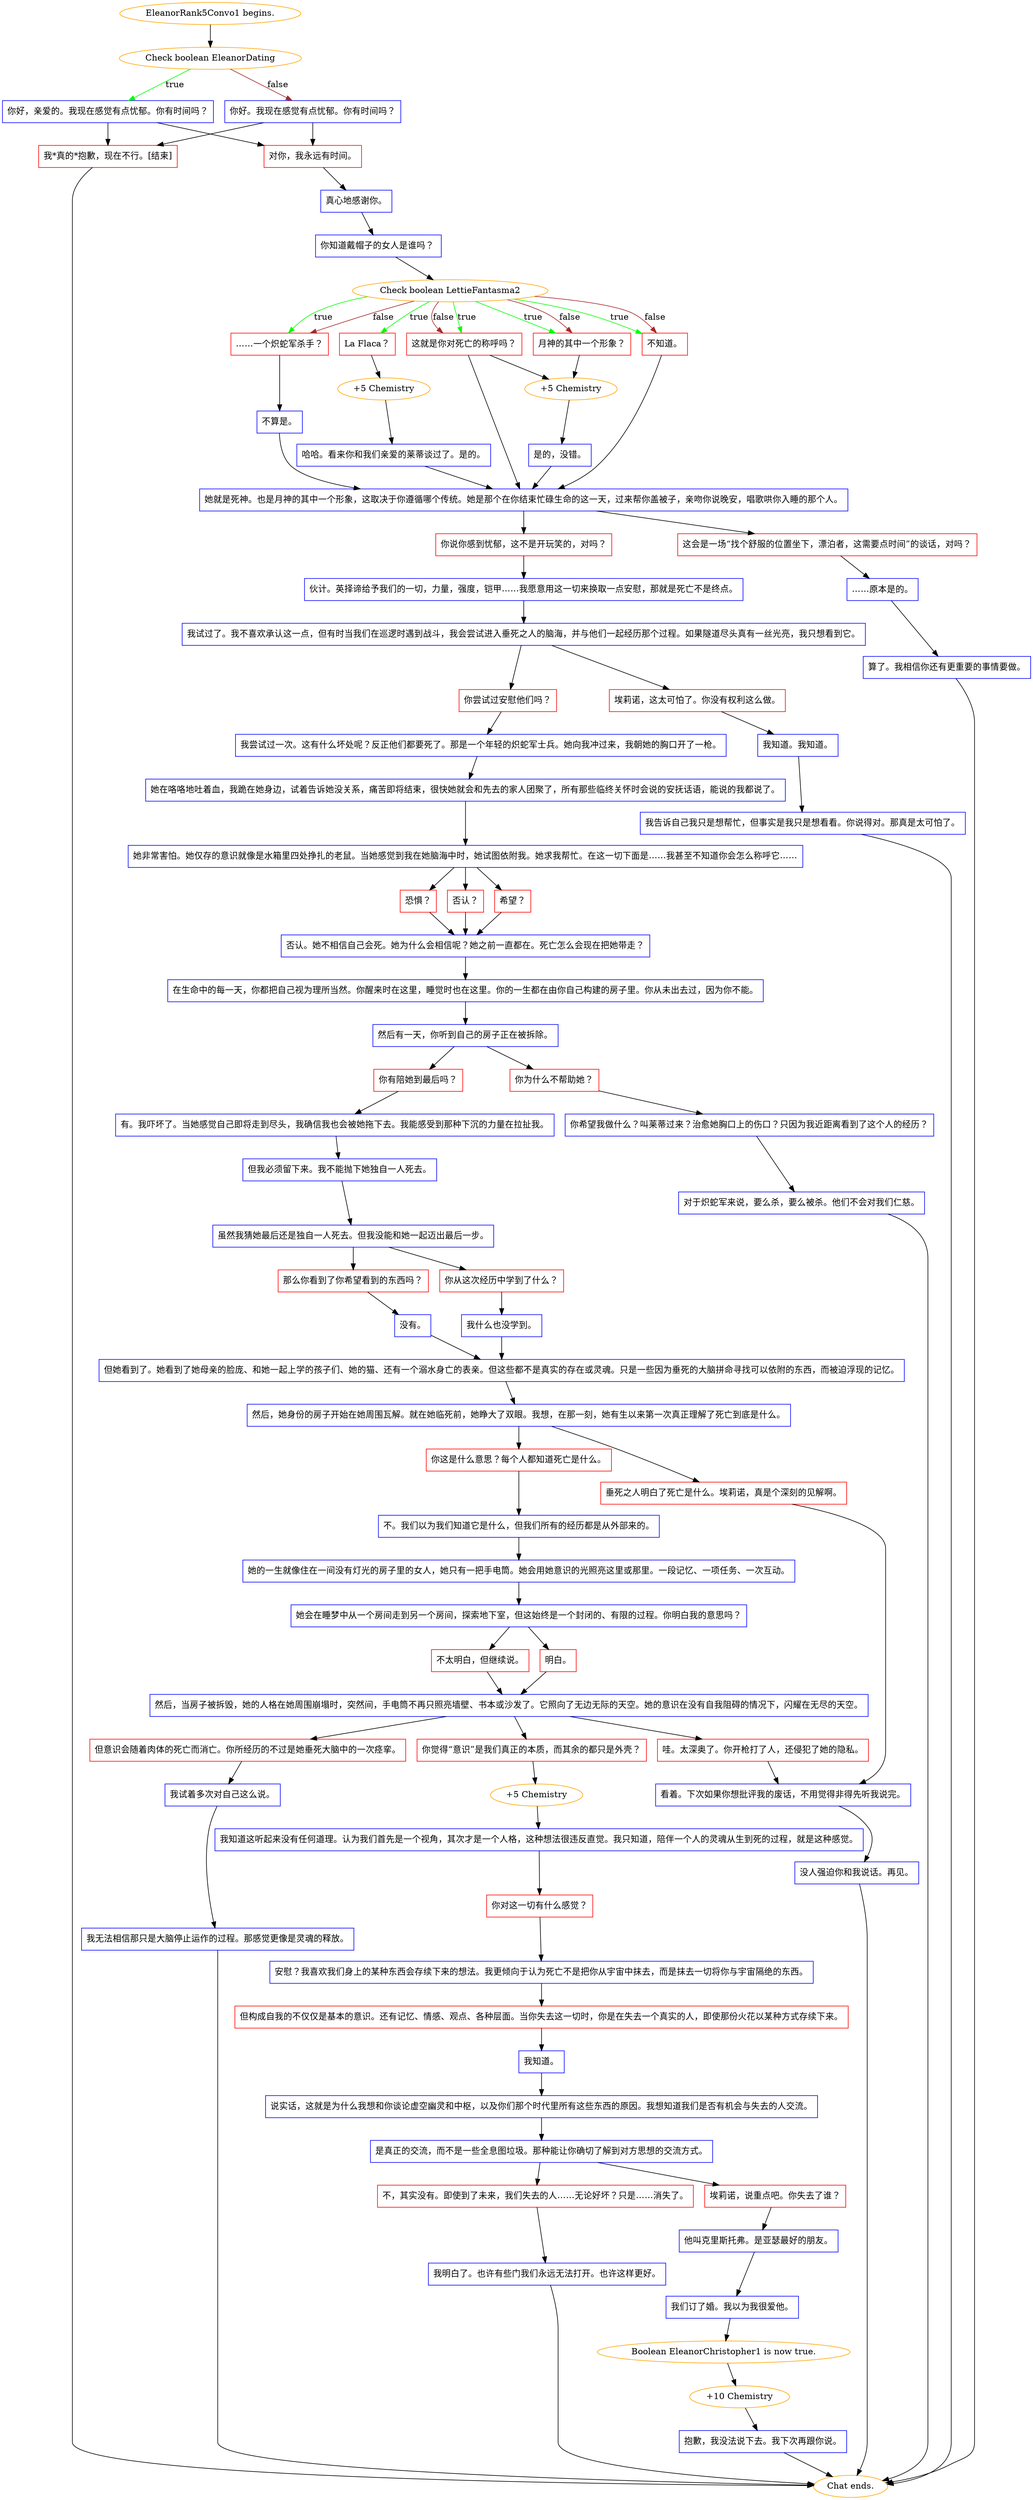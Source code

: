 digraph {
	"EleanorRank5Convo1 begins." [color=orange];
		"EleanorRank5Convo1 begins." -> j3246599705;
	j3246599705 [label="Check boolean EleanorDating",color=orange];
		j3246599705 -> j1856002033 [label=true,color=green];
		j3246599705 -> j1028443664 [label=false,color=brown];
	j1856002033 [label="你好，亲爱的。我现在感觉有点忧郁。你有时间吗？",shape=box,color=blue];
		j1856002033 -> j143434333;
		j1856002033 -> j2818964520;
	j1028443664 [label="你好。我现在感觉有点忧郁。你有时间吗？",shape=box,color=blue];
		j1028443664 -> j143434333;
		j1028443664 -> j2818964520;
	j143434333 [label="对你，我永远有时间。",shape=box,color=red];
		j143434333 -> j2253275395;
	j2818964520 [label="我*真的*抱歉，现在不行。[结束]",shape=box,color=red];
		j2818964520 -> "Chat ends.";
	j2253275395 [label="真心地感谢你。",shape=box,color=blue];
		j2253275395 -> j360054807;
	"Chat ends." [color=orange];
	j360054807 [label="你知道戴帽子的女人是谁吗？ ",shape=box,color=blue];
		j360054807 -> j3515344630;
	j3515344630 [label="Check boolean LettieFantasma2",color=orange];
		j3515344630 -> j793728841 [label=true,color=green];
		j3515344630 -> j1399012289 [label=true,color=green];
		j3515344630 -> j2592282479 [label=true,color=green];
		j3515344630 -> j2751166810 [label=true,color=green];
		j3515344630 -> j2126181457 [label=true,color=green];
		j3515344630 -> j1399012289 [label=false,color=brown];
		j3515344630 -> j2592282479 [label=false,color=brown];
		j3515344630 -> j2751166810 [label=false,color=brown];
		j3515344630 -> j2126181457 [label=false,color=brown];
	j793728841 [label="La Flaca？",shape=box,color=red];
		j793728841 -> j3823793718;
	j1399012289 [label="……一个炽蛇军杀手？",shape=box,color=red];
		j1399012289 -> j2620568915;
	j2592282479 [label="月神的其中一个形象？",shape=box,color=red];
		j2592282479 -> j2662702080;
	j2751166810 [label="这就是你对死亡的称呼吗？",shape=box,color=red];
		j2751166810 -> j2662702080;
		j2751166810 -> j4198753730;
	j2126181457 [label="不知道。",shape=box,color=red];
		j2126181457 -> j4198753730;
	j3823793718 [label="+5 Chemistry",color=orange];
		j3823793718 -> j2214202238;
	j2620568915 [label="不算是。",shape=box,color=blue];
		j2620568915 -> j4198753730;
	j2662702080 [label="+5 Chemistry",color=orange];
		j2662702080 -> j106171435;
	j4198753730 [label="她就是死神。也是月神的其中一个形象，这取决于你遵循哪个传统。她是那个在你结束忙碌生命的这一天，过来帮你盖被子，亲吻你说晚安，唱歌哄你入睡的那个人。",shape=box,color=blue];
		j4198753730 -> j602711559;
		j4198753730 -> j3194250072;
	j2214202238 [label="哈哈。看来你和我们亲爱的莱蒂谈过了。是的。",shape=box,color=blue];
		j2214202238 -> j4198753730;
	j106171435 [label="是的，没错。",shape=box,color=blue];
		j106171435 -> j4198753730;
	j602711559 [label="你说你感到忧郁，这不是开玩笑的，对吗？",shape=box,color=red];
		j602711559 -> j1407634670;
	j3194250072 [label="这会是一场“找个舒服的位置坐下，漂泊者，这需要点时间”的谈话，对吗？",shape=box,color=red];
		j3194250072 -> j3756978771;
	j1407634670 [label="伙计。英择谛给予我们的一切，力量，强度，铠甲……我愿意用这一切来换取一点安慰，那就是死亡不是终点。",shape=box,color=blue];
		j1407634670 -> j2413469763;
	j3756978771 [label="……原本是的。",shape=box,color=blue];
		j3756978771 -> j4126015766;
	j2413469763 [label="我试过了。我不喜欢承认这一点，但有时当我们在巡逻时遇到战斗，我会尝试进入垂死之人的脑海，并与他们一起经历那个过程。如果隧道尽头真有一丝光亮，我只想看到它。",shape=box,color=blue];
		j2413469763 -> j2498850307;
		j2413469763 -> j1062234966;
	j4126015766 [label="算了。我相信你还有更重要的事情要做。",shape=box,color=blue];
		j4126015766 -> "Chat ends.";
	j2498850307 [label="埃莉诺，这太可怕了。你没有权利这么做。",shape=box,color=red];
		j2498850307 -> j501173162;
	j1062234966 [label="你尝试过安慰他们吗？",shape=box,color=red];
		j1062234966 -> j3234134379;
	j501173162 [label="我知道。我知道。",shape=box,color=blue];
		j501173162 -> j3123152429;
	j3234134379 [label="我尝试过一次。这有什么坏处呢？反正他们都要死了。那是一个年轻的炽蛇军士兵。她向我冲过来，我朝她的胸口开了一枪。",shape=box,color=blue];
		j3234134379 -> j753829889;
	j3123152429 [label="我告诉自己我只是想帮忙，但事实是我只是想看看。你说得对。那真是太可怕了。",shape=box,color=blue];
		j3123152429 -> "Chat ends.";
	j753829889 [label="她在咯咯地吐着血，我跪在她身边，试着告诉她没关系，痛苦即将结束，很快她就会和先去的家人团聚了，所有那些临终关怀时会说的安抚话语，能说的我都说了。",shape=box,color=blue];
		j753829889 -> j1906700543;
	j1906700543 [label="她非常害怕。她仅存的意识就像是水箱里四处挣扎的老鼠。当她感觉到我在她脑海中时，她试图依附我。她求我帮忙。在这一切下面是……我甚至不知道你会怎么称呼它……",shape=box,color=blue];
		j1906700543 -> j561752388;
		j1906700543 -> j3902886769;
		j1906700543 -> j2321826536;
	j561752388 [label="希望？",shape=box,color=red];
		j561752388 -> j1880510131;
	j3902886769 [label="恐惧？",shape=box,color=red];
		j3902886769 -> j1880510131;
	j2321826536 [label="否认？",shape=box,color=red];
		j2321826536 -> j1880510131;
	j1880510131 [label="否认。她不相信自己会死。她为什么会相信呢？她之前一直都在。死亡怎么会现在把她带走？",shape=box,color=blue];
		j1880510131 -> j370236900;
	j370236900 [label="在生命中的每一天，你都把自己视为理所当然。你醒来时在这里，睡觉时也在这里。你的一生都在由你自己构建的房子里。你从未出去过，因为你不能。",shape=box,color=blue];
		j370236900 -> j436219858;
	j436219858 [label="然后有一天，你听到自己的房子正在被拆除。",shape=box,color=blue];
		j436219858 -> j2745198256;
		j436219858 -> j2000158341;
	j2745198256 [label="你为什么不帮助她？",shape=box,color=red];
		j2745198256 -> j2037273548;
	j2000158341 [label="你有陪她到最后吗？",shape=box,color=red];
		j2000158341 -> j228429800;
	j2037273548 [label="你希望我做什么？叫莱蒂过来？治愈她胸口上的伤口？只因为我近距离看到了这个人的经历？",shape=box,color=blue];
		j2037273548 -> j366196009;
	j228429800 [label="有。我吓坏了。当她感觉自己即将走到尽头，我确信我也会被她拖下去。我能感受到那种下沉的力量在拉扯我。",shape=box,color=blue];
		j228429800 -> j2868292030;
	j366196009 [label="对于炽蛇军来说，要么杀，要么被杀。他们不会对我们仁慈。",shape=box,color=blue];
		j366196009 -> "Chat ends.";
	j2868292030 [label="但我必须留下来。我不能抛下她独自一人死去。",shape=box,color=blue];
		j2868292030 -> j75854987;
	j75854987 [label="虽然我猜她最后还是独自一人死去。但我没能和她一起迈出最后一步。",shape=box,color=blue];
		j75854987 -> j3589083960;
		j75854987 -> j2788668462;
	j3589083960 [label="你从这次经历中学到了什么？",shape=box,color=red];
		j3589083960 -> j1945071063;
	j2788668462 [label="那么你看到了你希望看到的东西吗？",shape=box,color=red];
		j2788668462 -> j4259715084;
	j1945071063 [label="我什么也没学到。",shape=box,color=blue];
		j1945071063 -> j2848803611;
	j4259715084 [label="没有。",shape=box,color=blue];
		j4259715084 -> j2848803611;
	j2848803611 [label="但她看到了。她看到了她母亲的脸庞、和她一起上学的孩子们、她的猫、还有一个溺水身亡的表亲。但这些都不是真实的存在或灵魂。只是一些因为垂死的大脑拼命寻找可以依附的东西，而被迫浮现的记忆。",shape=box,color=blue];
		j2848803611 -> j3074970356;
	j3074970356 [label="然后，她身份的房子开始在她周围瓦解。就在她临死前，她睁大了双眼。我想，在那一刻，她有生以来第一次真正理解了死亡到底是什么。",shape=box,color=blue];
		j3074970356 -> j866502130;
		j3074970356 -> j1017093072;
	j866502130 [label="垂死之人明白了死亡是什么。埃莉诺，真是个深刻的见解啊。",shape=box,color=red];
		j866502130 -> j285946777;
	j1017093072 [label="你这是什么意思？每个人都知道死亡是什么。",shape=box,color=red];
		j1017093072 -> j4111611210;
	j285946777 [label="看着。下次如果你想批评我的废话，不用觉得非得先听我说完。",shape=box,color=blue];
		j285946777 -> j1092968975;
	j4111611210 [label="不。我们以为我们知道它是什么，但我们所有的经历都是从外部来的。",shape=box,color=blue];
		j4111611210 -> j2246333590;
	j1092968975 [label="没人强迫你和我说话。再见。",shape=box,color=blue];
		j1092968975 -> "Chat ends.";
	j2246333590 [label="她的一生就像住在一间没有灯光的房子里的女人，她只有一把手电筒。她会用她意识的光照亮这里或那里。一段记忆、一项任务、一次互动。",shape=box,color=blue];
		j2246333590 -> j3192815827;
	j3192815827 [label="她会在睡梦中从一个房间走到另一个房间，探索地下室，但这始终是一个封闭的、有限的过程。你明白我的意思吗？",shape=box,color=blue];
		j3192815827 -> j1584625529;
		j3192815827 -> j3429562835;
	j1584625529 [label="不太明白，但继续说。",shape=box,color=red];
		j1584625529 -> j4294916317;
	j3429562835 [label="明白。",shape=box,color=red];
		j3429562835 -> j4294916317;
	j4294916317 [label="然后，当房子被拆毁，她的人格在她周围崩塌时，突然间，手电筒不再只照亮墙壁、书本或沙发了。它照向了无边无际的天空。她的意识在没有自我阻碍的情况下，闪耀在无尽的天空。",shape=box,color=blue];
		j4294916317 -> j3001063541;
		j4294916317 -> j1613913922;
		j4294916317 -> j1907801209;
	j3001063541 [label="但意识会随着肉体的死亡而消亡。你所经历的不过是她垂死大脑中的一次痉挛。",shape=box,color=red];
		j3001063541 -> j3080426241;
	j1613913922 [label="你觉得“意识”是我们真正的本质，而其余的都只是外壳？",shape=box,color=red];
		j1613913922 -> j971791881;
	j1907801209 [label="哇。太深奥了。你开枪打了人，还侵犯了她的隐私。",shape=box,color=red];
		j1907801209 -> j285946777;
	j3080426241 [label="我试着多次对自己这么说。",shape=box,color=blue];
		j3080426241 -> j3701254248;
	j971791881 [label="+5 Chemistry",color=orange];
		j971791881 -> j2094268440;
	j3701254248 [label="我无法相信那只是大脑停止运作的过程。那感觉更像是灵魂的释放。",shape=box,color=blue];
		j3701254248 -> "Chat ends.";
	j2094268440 [label="我知道这听起来没有任何道理。认为我们首先是一个视角，其次才是一个人格，这种想法很违反直觉。我只知道，陪伴一个人的灵魂从生到死的过程，就是这种感觉。",shape=box,color=blue];
		j2094268440 -> j2046079348;
	j2046079348 [label="你对这一切有什么感觉？",shape=box,color=red];
		j2046079348 -> j525671727;
	j525671727 [label="安慰？我喜欢我们身上的某种东西会存续下来的想法。我更倾向于认为死亡不是把你从宇宙中抹去，而是抹去一切将你与宇宙隔绝的东西。",shape=box,color=blue];
		j525671727 -> j1076966315;
	j1076966315 [label="但构成自我的不仅仅是基本的意识。还有记忆、情感、观点、各种层面。当你失去这一切时，你是在失去一个真实的人，即使那份火花以某种方式存续下来。",shape=box,color=red];
		j1076966315 -> j2916343447;
	j2916343447 [label="我知道。",shape=box,color=blue];
		j2916343447 -> j3236024304;
	j3236024304 [label="说实话，这就是为什么我想和你谈论虚空幽灵和中枢，以及你们那个时代里所有这些东西的原因。我想知道我们是否有机会与失去的人交流。",shape=box,color=blue];
		j3236024304 -> j2085343577;
	j2085343577 [label="是真正的交流，而不是一些全息图垃圾。那种能让你确切了解到对方思想的交流方式。",shape=box,color=blue];
		j2085343577 -> j3746389576;
		j2085343577 -> j3528412411;
	j3746389576 [label="不，其实没有。即使到了未来，我们失去的人……无论好坏？只是……消失了。",shape=box,color=red];
		j3746389576 -> j4065000048;
	j3528412411 [label="埃莉诺，说重点吧。你失去了谁？",shape=box,color=red];
		j3528412411 -> j2399501292;
	j4065000048 [label="我明白了。也许有些门我们永远无法打开。也许这样更好。",shape=box,color=blue];
		j4065000048 -> "Chat ends.";
	j2399501292 [label="他叫克里斯托弗。是亚瑟最好的朋友。",shape=box,color=blue];
		j2399501292 -> j2868651514;
	j2868651514 [label="我们订了婚。我以为我很爱他。",shape=box,color=blue];
		j2868651514 -> j2244042918;
	j2244042918 [label="Boolean EleanorChristopher1 is now true.",color=orange];
		j2244042918 -> j2801790633;
	j2801790633 [label="+10 Chemistry",color=orange];
		j2801790633 -> j2327513331;
	j2327513331 [label="抱歉，我没法说下去。我下次再跟你说。",shape=box,color=blue];
		j2327513331 -> "Chat ends.";
}